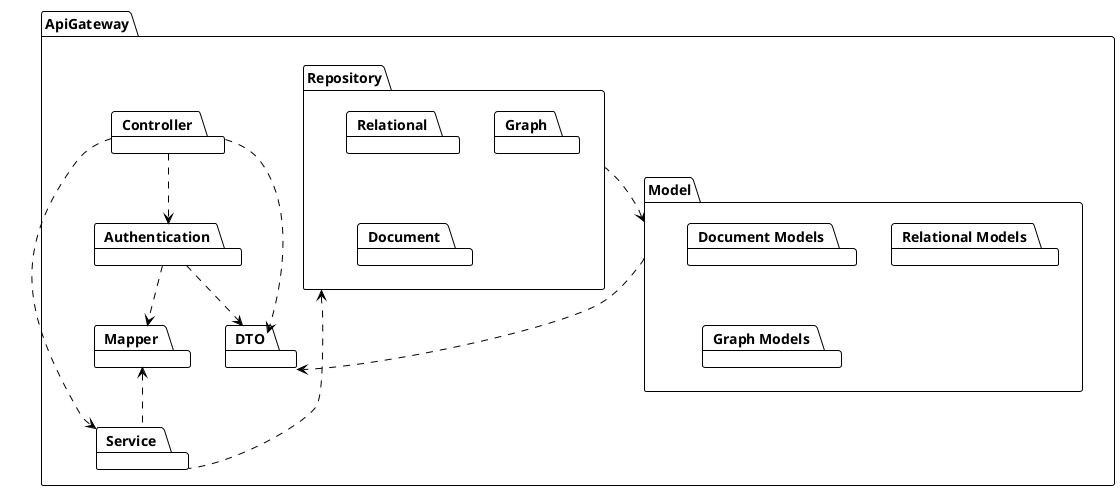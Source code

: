 @startuml
!theme plain

package "ApiGateway" {
    package "Authentication"
    package "Controller"
    package "Mapper"
    package "Service"
    package "DTO"
    package "Model" {
        package "Document Models"
        package "Relational Models"
        package "Graph Models"
    }
    package "Repository" {
        package "Relational"
        package "Graph"
        package "Document"
    }
}

[Controller] ..> [Authentication]
[Controller] ..> [Service]
[Controller] ..> [DTO]
[Authentication] ..> [Mapper]
[Service] .up.> [Mapper]
[Authentication] ..> [DTO]
[Service] .u.> [Repository]
[Repository] ..> Model
Model ..> [DTO]

@enduml
